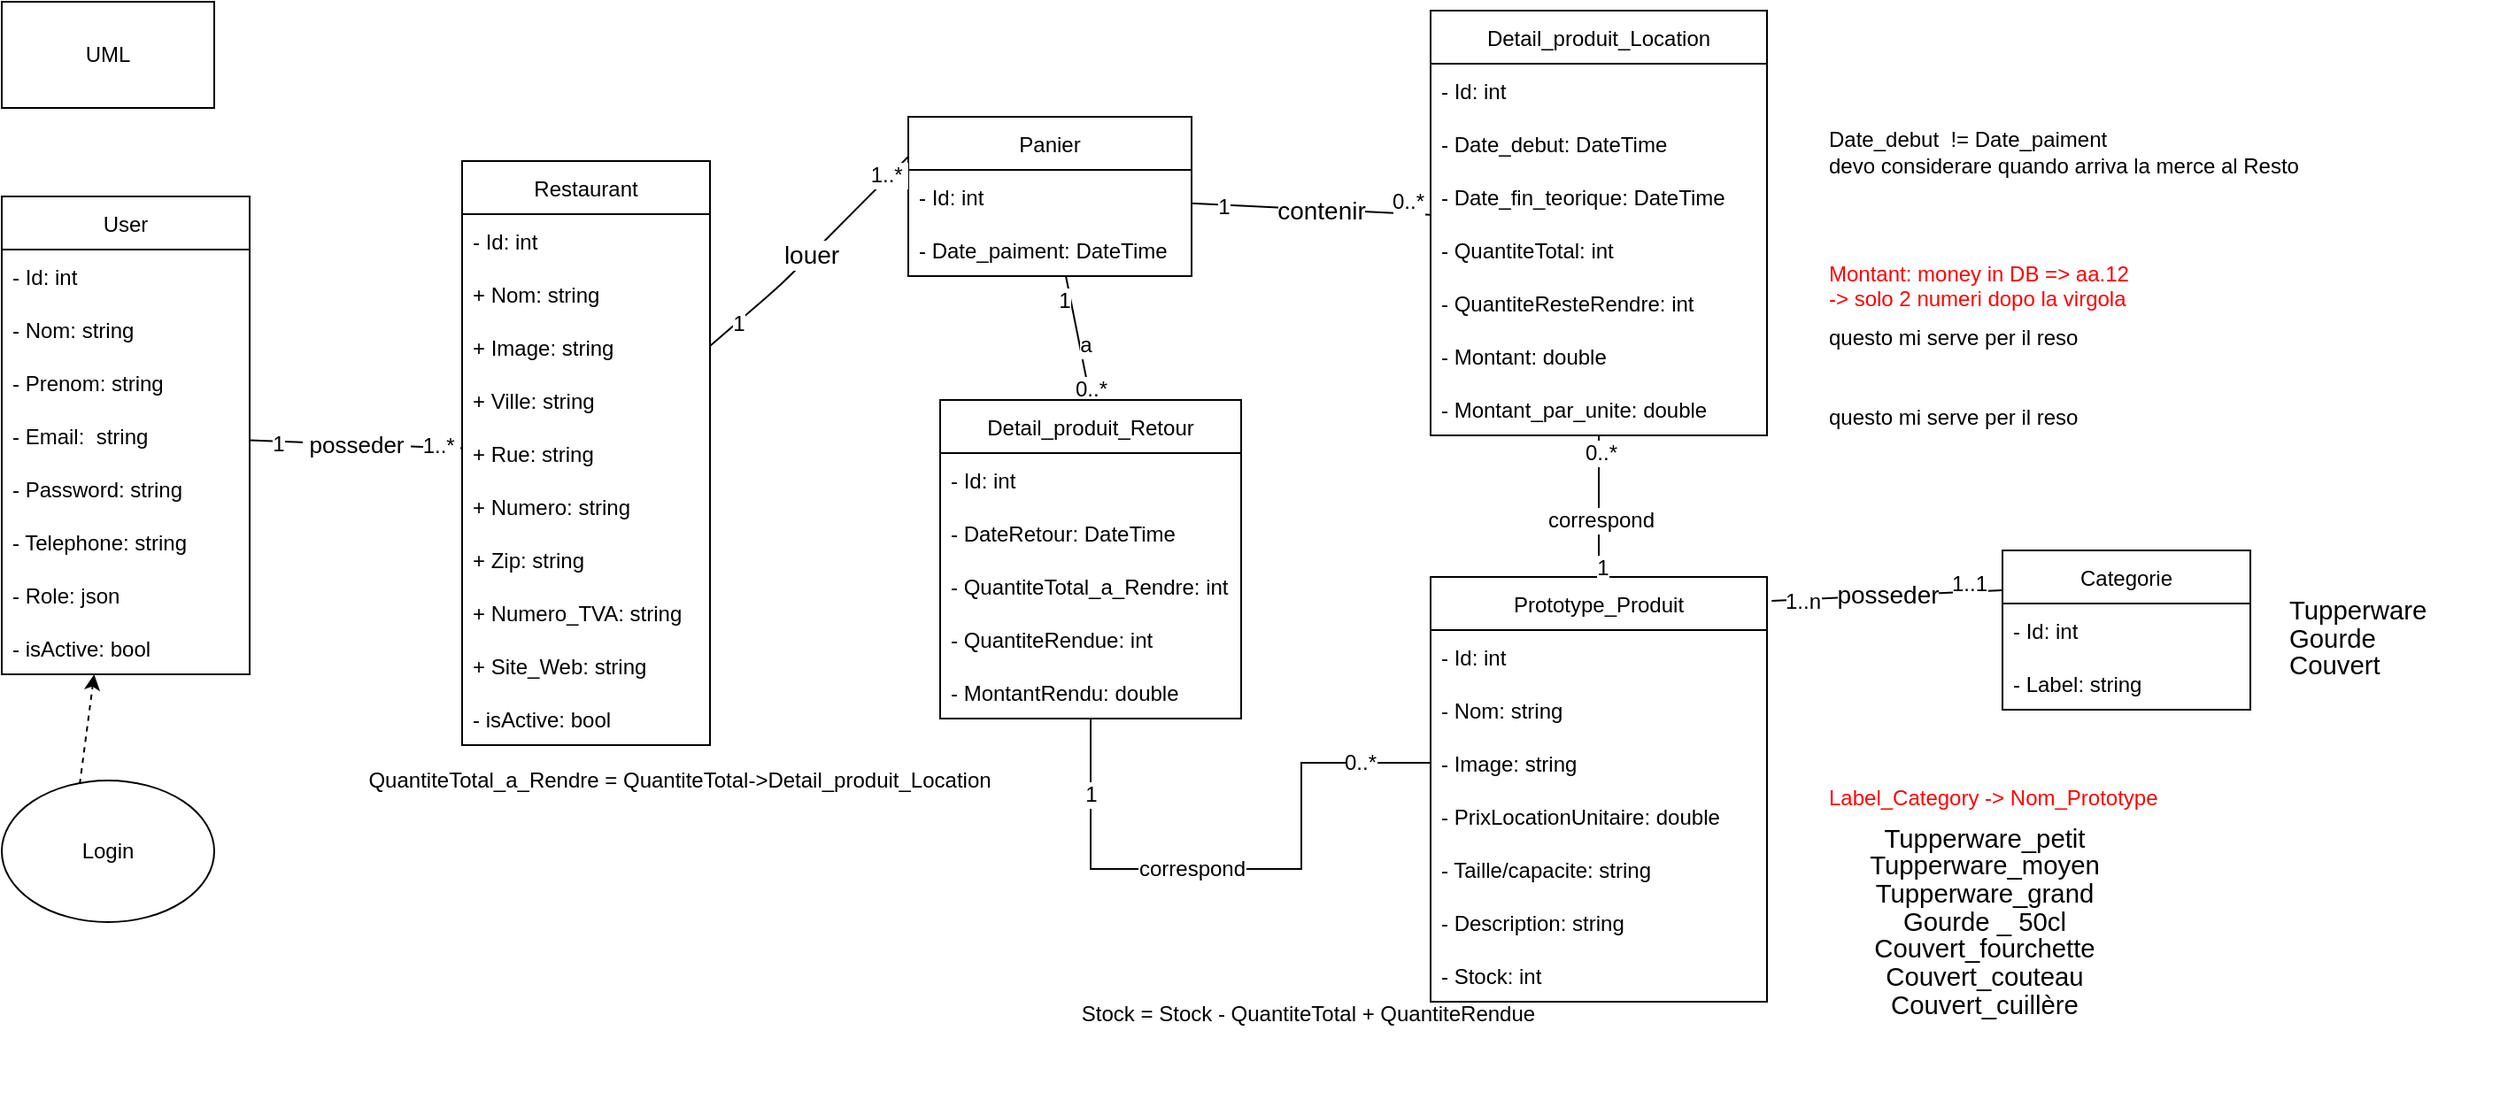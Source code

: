 <mxfile version="12.2.4" pages="1"><diagram id="Id_D8HKtvMBTno-LOLAG" name="Page-1"><mxGraphModel dx="1682" dy="896" grid="1" gridSize="10" guides="1" tooltips="1" connect="1" arrows="1" fold="1" page="1" pageScale="1" pageWidth="827" pageHeight="1169" math="0" shadow="0"><root><mxCell id="0"/><mxCell id="1" parent="0"/><mxCell id="71" value="UML" style="rounded=0;whiteSpace=wrap;html=1;" parent="1" vertex="1"><mxGeometry x="30" y="40" width="120" height="60" as="geometry"/></mxCell><mxCell id="89" value="&lt;font style=&quot;font-size: 13px&quot;&gt;&amp;nbsp;posseder&amp;nbsp;&lt;/font&gt;" style="edgeStyle=none;html=1;endArrow=none;endFill=0;" parent="1" source="72" target="79" edge="1"><mxGeometry relative="1" as="geometry"/></mxCell><mxCell id="96" value="1..*&amp;nbsp;" style="text;html=1;resizable=0;points=[];align=center;verticalAlign=middle;labelBackgroundColor=#ffffff;" parent="89" vertex="1" connectable="0"><mxGeometry x="0.8" y="1" relative="1" as="geometry"><mxPoint as="offset"/></mxGeometry></mxCell><mxCell id="97" value="1" style="text;html=1;resizable=0;points=[];align=center;verticalAlign=middle;labelBackgroundColor=#ffffff;" parent="89" vertex="1" connectable="0"><mxGeometry x="-0.737" y="-1" relative="1" as="geometry"><mxPoint as="offset"/></mxGeometry></mxCell><mxCell id="72" value="User" style="swimlane;fontStyle=0;childLayout=stackLayout;horizontal=1;startSize=30;horizontalStack=0;resizeParent=1;resizeParentMax=0;resizeLast=0;collapsible=1;marginBottom=0;" parent="1" vertex="1"><mxGeometry x="30" y="150" width="140" height="270" as="geometry"/></mxCell><mxCell id="73" value="- Id: int" style="text;strokeColor=none;fillColor=none;align=left;verticalAlign=middle;spacingLeft=4;spacingRight=4;overflow=hidden;points=[[0,0.5],[1,0.5]];portConstraint=eastwest;rotatable=0;" parent="72" vertex="1"><mxGeometry y="30" width="140" height="30" as="geometry"/></mxCell><mxCell id="74" value="- Nom: string" style="text;strokeColor=none;fillColor=none;align=left;verticalAlign=middle;spacingLeft=4;spacingRight=4;overflow=hidden;points=[[0,0.5],[1,0.5]];portConstraint=eastwest;rotatable=0;" parent="72" vertex="1"><mxGeometry y="60" width="140" height="30" as="geometry"/></mxCell><mxCell id="75" value="- Prenom: string" style="text;strokeColor=none;fillColor=none;align=left;verticalAlign=middle;spacingLeft=4;spacingRight=4;overflow=hidden;points=[[0,0.5],[1,0.5]];portConstraint=eastwest;rotatable=0;" parent="72" vertex="1"><mxGeometry y="90" width="140" height="30" as="geometry"/></mxCell><mxCell id="76" value="- Email:  string" style="text;strokeColor=none;fillColor=none;align=left;verticalAlign=middle;spacingLeft=4;spacingRight=4;overflow=hidden;points=[[0,0.5],[1,0.5]];portConstraint=eastwest;rotatable=0;" parent="72" vertex="1"><mxGeometry y="120" width="140" height="30" as="geometry"/></mxCell><mxCell id="77" value="- Password: string" style="text;strokeColor=none;fillColor=none;align=left;verticalAlign=middle;spacingLeft=4;spacingRight=4;overflow=hidden;points=[[0,0.5],[1,0.5]];portConstraint=eastwest;rotatable=0;" parent="72" vertex="1"><mxGeometry y="150" width="140" height="30" as="geometry"/></mxCell><mxCell id="78" value="- Telephone: string" style="text;strokeColor=none;fillColor=none;align=left;verticalAlign=middle;spacingLeft=4;spacingRight=4;overflow=hidden;points=[[0,0.5],[1,0.5]];portConstraint=eastwest;rotatable=0;" parent="72" vertex="1"><mxGeometry y="180" width="140" height="30" as="geometry"/></mxCell><mxCell id="211" value="- Role: json" style="text;strokeColor=none;fillColor=none;align=left;verticalAlign=middle;spacingLeft=4;spacingRight=4;overflow=hidden;points=[[0,0.5],[1,0.5]];portConstraint=eastwest;rotatable=0;" parent="72" vertex="1"><mxGeometry y="210" width="140" height="30" as="geometry"/></mxCell><mxCell id="212" value="- isActive: bool" style="text;strokeColor=none;fillColor=none;align=left;verticalAlign=middle;spacingLeft=4;spacingRight=4;overflow=hidden;points=[[0,0.5],[1,0.5]];portConstraint=eastwest;rotatable=0;" parent="72" vertex="1"><mxGeometry y="240" width="140" height="30" as="geometry"/></mxCell><mxCell id="79" value="Restaurant" style="swimlane;fontStyle=0;childLayout=stackLayout;horizontal=1;startSize=30;horizontalStack=0;resizeParent=1;resizeParentMax=0;resizeLast=0;collapsible=1;marginBottom=0;" parent="1" vertex="1"><mxGeometry x="290" y="130" width="140" height="330" as="geometry"/></mxCell><mxCell id="80" value="- Id: int" style="text;strokeColor=none;fillColor=none;align=left;verticalAlign=middle;spacingLeft=4;spacingRight=4;overflow=hidden;points=[[0,0.5],[1,0.5]];portConstraint=eastwest;rotatable=0;" parent="79" vertex="1"><mxGeometry y="30" width="140" height="30" as="geometry"/></mxCell><mxCell id="81" value="+ Nom: string" style="text;strokeColor=none;fillColor=none;align=left;verticalAlign=middle;spacingLeft=4;spacingRight=4;overflow=hidden;points=[[0,0.5],[1,0.5]];portConstraint=eastwest;rotatable=0;" parent="79" vertex="1"><mxGeometry y="60" width="140" height="30" as="geometry"/></mxCell><mxCell id="245" value="+ Image: string" style="text;strokeColor=none;fillColor=none;align=left;verticalAlign=middle;spacingLeft=4;spacingRight=4;overflow=hidden;points=[[0,0.5],[1,0.5]];portConstraint=eastwest;rotatable=0;" parent="79" vertex="1"><mxGeometry y="90" width="140" height="30" as="geometry"/></mxCell><mxCell id="82" value="+ Ville: string" style="text;strokeColor=none;fillColor=none;align=left;verticalAlign=middle;spacingLeft=4;spacingRight=4;overflow=hidden;points=[[0,0.5],[1,0.5]];portConstraint=eastwest;rotatable=0;" parent="79" vertex="1"><mxGeometry y="120" width="140" height="30" as="geometry"/></mxCell><mxCell id="83" value="+ Rue: string" style="text;strokeColor=none;fillColor=none;align=left;verticalAlign=middle;spacingLeft=4;spacingRight=4;overflow=hidden;points=[[0,0.5],[1,0.5]];portConstraint=eastwest;rotatable=0;" parent="79" vertex="1"><mxGeometry y="150" width="140" height="30" as="geometry"/></mxCell><mxCell id="84" value="+ Numero: string" style="text;strokeColor=none;fillColor=none;align=left;verticalAlign=middle;spacingLeft=4;spacingRight=4;overflow=hidden;points=[[0,0.5],[1,0.5]];portConstraint=eastwest;rotatable=0;" parent="79" vertex="1"><mxGeometry y="180" width="140" height="30" as="geometry"/></mxCell><mxCell id="85" value="+ Zip: string" style="text;strokeColor=none;fillColor=none;align=left;verticalAlign=middle;spacingLeft=4;spacingRight=4;overflow=hidden;points=[[0,0.5],[1,0.5]];portConstraint=eastwest;rotatable=0;" parent="79" vertex="1"><mxGeometry y="210" width="140" height="30" as="geometry"/></mxCell><mxCell id="86" value="+ Numero_TVA: string" style="text;strokeColor=none;fillColor=none;align=left;verticalAlign=middle;spacingLeft=4;spacingRight=4;overflow=hidden;points=[[0,0.5],[1,0.5]];portConstraint=eastwest;rotatable=0;" parent="79" vertex="1"><mxGeometry y="240" width="140" height="30" as="geometry"/></mxCell><mxCell id="87" value="+ Site_Web: string" style="text;strokeColor=none;fillColor=none;align=left;verticalAlign=middle;spacingLeft=4;spacingRight=4;overflow=hidden;points=[[0,0.5],[1,0.5]];portConstraint=eastwest;rotatable=0;" parent="79" vertex="1"><mxGeometry y="270" width="140" height="30" as="geometry"/></mxCell><mxCell id="213" value="- isActive: bool" style="text;strokeColor=none;fillColor=none;align=left;verticalAlign=middle;spacingLeft=4;spacingRight=4;overflow=hidden;points=[[0,0.5],[1,0.5]];portConstraint=eastwest;rotatable=0;" parent="79" vertex="1"><mxGeometry y="300" width="140" height="30" as="geometry"/></mxCell><mxCell id="204" style="rounded=0;orthogonalLoop=1;jettySize=auto;html=1;endArrow=none;endFill=0;entryX=0.5;entryY=0;entryDx=0;entryDy=0;" parent="1" source="91" target="229" edge="1"><mxGeometry relative="1" as="geometry"><mxPoint x="620" y="295" as="targetPoint"/></mxGeometry></mxCell><mxCell id="205" value="1" style="text;html=1;resizable=0;points=[];align=center;verticalAlign=middle;labelBackgroundColor=#ffffff;" parent="204" vertex="1" connectable="0"><mxGeometry x="-0.625" y="-4" relative="1" as="geometry"><mxPoint as="offset"/></mxGeometry></mxCell><mxCell id="206" value="0..*" style="text;html=1;resizable=0;points=[];align=center;verticalAlign=middle;labelBackgroundColor=#ffffff;" parent="204" vertex="1" connectable="0"><mxGeometry x="0.829" y="1" relative="1" as="geometry"><mxPoint as="offset"/></mxGeometry></mxCell><mxCell id="207" value="a" style="text;html=1;resizable=0;points=[];align=center;verticalAlign=middle;labelBackgroundColor=#ffffff;" parent="204" vertex="1" connectable="0"><mxGeometry x="0.118" y="3" relative="1" as="geometry"><mxPoint as="offset"/></mxGeometry></mxCell><mxCell id="91" value="Panier" style="swimlane;fontStyle=0;childLayout=stackLayout;horizontal=1;startSize=30;horizontalStack=0;resizeParent=1;resizeParentMax=0;resizeLast=0;collapsible=1;marginBottom=0;" parent="1" vertex="1"><mxGeometry x="542" y="105" width="160" height="90" as="geometry"/></mxCell><mxCell id="92" value="- Id: int" style="text;strokeColor=none;fillColor=none;align=left;verticalAlign=middle;spacingLeft=4;spacingRight=4;overflow=hidden;points=[[0,0.5],[1,0.5]];portConstraint=eastwest;rotatable=0;" parent="91" vertex="1"><mxGeometry y="30" width="160" height="30" as="geometry"/></mxCell><mxCell id="170" value="- Date_paiment: DateTime" style="text;strokeColor=none;fillColor=none;align=left;verticalAlign=middle;spacingLeft=4;spacingRight=4;overflow=hidden;points=[[0,0.5],[1,0.5]];portConstraint=eastwest;rotatable=0;" parent="91" vertex="1"><mxGeometry y="60" width="160" height="30" as="geometry"/></mxCell><mxCell id="98" value="Prototype_Produit" style="swimlane;fontStyle=0;childLayout=stackLayout;horizontal=1;startSize=30;horizontalStack=0;resizeParent=1;resizeParentMax=0;resizeLast=0;collapsible=1;marginBottom=0;" parent="1" vertex="1"><mxGeometry x="837" y="365" width="190" height="240" as="geometry"/></mxCell><mxCell id="99" value="- Id: int" style="text;strokeColor=none;fillColor=none;align=left;verticalAlign=middle;spacingLeft=4;spacingRight=4;overflow=hidden;points=[[0,0.5],[1,0.5]];portConstraint=eastwest;rotatable=0;" parent="98" vertex="1"><mxGeometry y="30" width="190" height="30" as="geometry"/></mxCell><mxCell id="100" value="- Nom: string" style="text;strokeColor=none;fillColor=none;align=left;verticalAlign=middle;spacingLeft=4;spacingRight=4;overflow=hidden;points=[[0,0.5],[1,0.5]];portConstraint=eastwest;rotatable=0;" parent="98" vertex="1"><mxGeometry y="60" width="190" height="30" as="geometry"/></mxCell><mxCell id="246" value="- Image: string" style="text;strokeColor=none;fillColor=none;align=left;verticalAlign=middle;spacingLeft=4;spacingRight=4;overflow=hidden;points=[[0,0.5],[1,0.5]];portConstraint=eastwest;rotatable=0;" parent="98" vertex="1"><mxGeometry y="90" width="190" height="30" as="geometry"/></mxCell><mxCell id="101" value="- PrixLocationUnitaire: double" style="text;strokeColor=none;fillColor=none;align=left;verticalAlign=middle;spacingLeft=4;spacingRight=4;overflow=hidden;points=[[0,0.5],[1,0.5]];portConstraint=eastwest;rotatable=0;" parent="98" vertex="1"><mxGeometry y="120" width="190" height="30" as="geometry"/></mxCell><mxCell id="102" value="- Taille/capacite: string" style="text;strokeColor=none;fillColor=none;align=left;verticalAlign=middle;spacingLeft=4;spacingRight=4;overflow=hidden;points=[[0,0.5],[1,0.5]];portConstraint=eastwest;rotatable=0;" parent="98" vertex="1"><mxGeometry y="150" width="190" height="30" as="geometry"/></mxCell><mxCell id="184" value="- Description: string" style="text;strokeColor=none;fillColor=none;align=left;verticalAlign=middle;spacingLeft=4;spacingRight=4;overflow=hidden;points=[[0,0.5],[1,0.5]];portConstraint=eastwest;rotatable=0;" parent="98" vertex="1"><mxGeometry y="180" width="190" height="30" as="geometry"/></mxCell><mxCell id="103" value="- Stock: int" style="text;strokeColor=none;fillColor=none;align=left;verticalAlign=middle;spacingLeft=4;spacingRight=4;overflow=hidden;points=[[0,0.5],[1,0.5]];portConstraint=eastwest;rotatable=0;" parent="98" vertex="1"><mxGeometry y="210" width="190" height="30" as="geometry"/></mxCell><mxCell id="105" value="&lt;font style=&quot;font-size: 14px&quot;&gt;contenir&lt;/font&gt;" style="edgeStyle=none;html=1;endArrow=none;endFill=0;" parent="1" source="91" target="163" edge="1"><mxGeometry x="0.085" y="-1" relative="1" as="geometry"><mxPoint x="840" y="645" as="sourcePoint"/><mxPoint x="870" y="569" as="targetPoint"/><mxPoint as="offset"/></mxGeometry></mxCell><mxCell id="106" value="0..*" style="text;html=1;resizable=0;points=[];align=center;verticalAlign=middle;labelBackgroundColor=#ffffff;" parent="105" vertex="1" connectable="0"><mxGeometry x="0.8" y="1" relative="1" as="geometry"><mxPoint y="-5.5" as="offset"/></mxGeometry></mxCell><mxCell id="107" value="1" style="text;html=1;resizable=0;points=[];align=center;verticalAlign=middle;labelBackgroundColor=#ffffff;" parent="105" vertex="1" connectable="0"><mxGeometry x="-0.737" y="-1" relative="1" as="geometry"><mxPoint as="offset"/></mxGeometry></mxCell><mxCell id="108" value="&lt;span style=&quot;color: rgba(0 , 0 , 0 , 0) ; font-family: monospace ; font-size: 0px&quot;&gt;%3CmxGraphModel%3E%3Croot%3E%3CmxCell%20id%3D%220%22%2F%3E%3CmxCell%20id%3D%221%22%20parent%3D%220%22%2F%3E%3CmxCell%20id%3D%222%22%20value%3D%22tab%20intermediaria%20con%20quantit%C3%A0%20prodotto%22%20style%3D%22text%3Bhtml%3D1%3BstrokeColor%3Dnone%3BfillColor%3Dnone%3Balign%3Dcenter%3BverticalAlign%3Dmiddle%3BwhiteSpace%3Dwrap%3Brounded%3D0%3B%22%20vertex%3D%221%22%20parent%3D%221%22%3E%3CmxGeometry%20x%3D%221100%22%20y%3D%22230%22%20width%3D%2260%22%20height%3D%2230%22%20as%3D%22geometry%22%2F%3E%3C%2FmxCell%3E%3C%2Froot%3E%3C%2FmxGraphModel%3E&lt;/span&gt;" style="text;html=1;resizable=0;points=[];autosize=1;align=left;verticalAlign=top;spacingTop=-4;" parent="1" vertex="1"><mxGeometry x="932" y="648" width="20" height="20" as="geometry"/></mxCell><mxCell id="115" value="&lt;font style=&quot;font-size: 14px&quot;&gt;louer&lt;/font&gt;" style="edgeStyle=none;html=1;endArrow=none;endFill=0;entryX=0;entryY=0.25;entryDx=0;entryDy=0;" parent="1" source="79" target="91" edge="1"><mxGeometry relative="1" as="geometry"><mxPoint x="530" y="650" as="sourcePoint"/><mxPoint x="680" y="649.5" as="targetPoint"/><Array as="points"><mxPoint x="470" y="200"/></Array></mxGeometry></mxCell><mxCell id="116" value="1..*&amp;nbsp;" style="text;html=1;resizable=0;points=[];align=center;verticalAlign=middle;labelBackgroundColor=#ffffff;" parent="115" vertex="1" connectable="0"><mxGeometry x="0.8" y="1" relative="1" as="geometry"><mxPoint as="offset"/></mxGeometry></mxCell><mxCell id="117" value="1" style="text;html=1;resizable=0;points=[];align=center;verticalAlign=middle;labelBackgroundColor=#ffffff;" parent="115" vertex="1" connectable="0"><mxGeometry x="-0.737" y="-1" relative="1" as="geometry"><mxPoint as="offset"/></mxGeometry></mxCell><mxCell id="118" value="Categorie" style="swimlane;fontStyle=0;childLayout=stackLayout;horizontal=1;startSize=30;horizontalStack=0;resizeParent=1;resizeParentMax=0;resizeLast=0;collapsible=1;marginBottom=0;" parent="1" vertex="1"><mxGeometry x="1160" y="350" width="140" height="90" as="geometry"/></mxCell><mxCell id="119" value="- Id: int" style="text;strokeColor=none;fillColor=none;align=left;verticalAlign=middle;spacingLeft=4;spacingRight=4;overflow=hidden;points=[[0,0.5],[1,0.5]];portConstraint=eastwest;rotatable=0;" parent="118" vertex="1"><mxGeometry y="30" width="140" height="30" as="geometry"/></mxCell><mxCell id="120" value="- Label: string" style="text;strokeColor=none;fillColor=none;align=left;verticalAlign=middle;spacingLeft=4;spacingRight=4;overflow=hidden;points=[[0,0.5],[1,0.5]];portConstraint=eastwest;rotatable=0;" parent="118" vertex="1"><mxGeometry y="60" width="140" height="30" as="geometry"/></mxCell><mxCell id="122" value="&lt;font style=&quot;font-size: 14px&quot;&gt;posseder&lt;/font&gt;" style="edgeStyle=none;html=1;endArrow=none;endFill=0;exitX=1.014;exitY=0.056;exitDx=0;exitDy=0;exitPerimeter=0;entryX=0;entryY=0.25;entryDx=0;entryDy=0;" parent="1" source="98" target="118" edge="1"><mxGeometry relative="1" as="geometry"><mxPoint x="1200" y="680" as="sourcePoint"/><mxPoint x="1390" y="680" as="targetPoint"/></mxGeometry></mxCell><mxCell id="123" value="1..1" style="text;html=1;resizable=0;points=[];align=center;verticalAlign=middle;labelBackgroundColor=#ffffff;" parent="122" vertex="1" connectable="0"><mxGeometry x="0.8" y="1" relative="1" as="geometry"><mxPoint x="-6" y="-3" as="offset"/></mxGeometry></mxCell><mxCell id="124" value="1..n" style="text;html=1;resizable=0;points=[];align=center;verticalAlign=middle;labelBackgroundColor=#ffffff;" parent="122" vertex="1" connectable="0"><mxGeometry x="-0.737" y="-1" relative="1" as="geometry"><mxPoint as="offset"/></mxGeometry></mxCell><mxCell id="163" value="Detail_produit_Location" style="swimlane;fontStyle=0;childLayout=stackLayout;horizontal=1;startSize=30;horizontalStack=0;resizeParent=1;resizeParentMax=0;resizeLast=0;collapsible=1;marginBottom=0;" parent="1" vertex="1"><mxGeometry x="837" y="45" width="190" height="240" as="geometry"/></mxCell><mxCell id="164" value="- Id: int" style="text;strokeColor=none;fillColor=none;align=left;verticalAlign=middle;spacingLeft=4;spacingRight=4;overflow=hidden;points=[[0,0.5],[1,0.5]];portConstraint=eastwest;rotatable=0;" parent="163" vertex="1"><mxGeometry y="30" width="190" height="30" as="geometry"/></mxCell><mxCell id="165" value="- Date_debut: DateTime" style="text;strokeColor=none;fillColor=none;align=left;verticalAlign=middle;spacingLeft=4;spacingRight=4;overflow=hidden;points=[[0,0.5],[1,0.5]];portConstraint=eastwest;rotatable=0;" parent="163" vertex="1"><mxGeometry y="60" width="190" height="30" as="geometry"/></mxCell><mxCell id="172" value="- Date_fin_teorique: DateTime" style="text;strokeColor=none;fillColor=none;align=left;verticalAlign=middle;spacingLeft=4;spacingRight=4;overflow=hidden;points=[[0,0.5],[1,0.5]];portConstraint=eastwest;rotatable=0;" parent="163" vertex="1"><mxGeometry y="90" width="190" height="30" as="geometry"/></mxCell><mxCell id="210" value="- QuantiteTotal: int" style="text;strokeColor=none;fillColor=none;align=left;verticalAlign=middle;spacingLeft=4;spacingRight=4;overflow=hidden;points=[[0,0.5],[1,0.5]];portConstraint=eastwest;rotatable=0;" parent="163" vertex="1"><mxGeometry y="120" width="190" height="30" as="geometry"/></mxCell><mxCell id="209" value="- QuantiteResteRendre: int" style="text;strokeColor=none;fillColor=none;align=left;verticalAlign=middle;spacingLeft=4;spacingRight=4;overflow=hidden;points=[[0,0.5],[1,0.5]];portConstraint=eastwest;rotatable=0;" parent="163" vertex="1"><mxGeometry y="150" width="190" height="30" as="geometry"/></mxCell><mxCell id="167" value="- Montant: double " style="text;strokeColor=none;fillColor=none;align=left;verticalAlign=middle;spacingLeft=4;spacingRight=4;overflow=hidden;points=[[0,0.5],[1,0.5]];portConstraint=eastwest;rotatable=0;" parent="163" vertex="1"><mxGeometry y="180" width="190" height="30" as="geometry"/></mxCell><mxCell id="221" value="- Montant_par_unite: double " style="text;strokeColor=none;fillColor=none;align=left;verticalAlign=middle;spacingLeft=4;spacingRight=4;overflow=hidden;points=[[0,0.5],[1,0.5]];portConstraint=eastwest;rotatable=0;" parent="163" vertex="1"><mxGeometry y="210" width="190" height="30" as="geometry"/></mxCell><mxCell id="179" style="edgeStyle=orthogonalEdgeStyle;rounded=0;orthogonalLoop=1;jettySize=auto;html=1;endArrow=none;endFill=0;" parent="1" source="163" target="98" edge="1"><mxGeometry relative="1" as="geometry"><mxPoint x="1092" y="820" as="sourcePoint"/></mxGeometry></mxCell><mxCell id="182" value="1" style="text;html=1;resizable=0;points=[];align=center;verticalAlign=middle;labelBackgroundColor=#ffffff;" parent="179" vertex="1" connectable="0"><mxGeometry x="0.869" y="2" relative="1" as="geometry"><mxPoint as="offset"/></mxGeometry></mxCell><mxCell id="185" value="0..*" style="text;html=1;resizable=0;points=[];align=center;verticalAlign=middle;labelBackgroundColor=#ffffff;" parent="179" vertex="1" connectable="0"><mxGeometry x="-0.767" y="1" relative="1" as="geometry"><mxPoint as="offset"/></mxGeometry></mxCell><mxCell id="208" value="correspond" style="text;html=1;resizable=0;points=[];align=center;verticalAlign=middle;labelBackgroundColor=#ffffff;" parent="179" vertex="1" connectable="0"><mxGeometry x="0.194" y="1" relative="1" as="geometry"><mxPoint as="offset"/></mxGeometry></mxCell><mxCell id="200" value="" style="edgeStyle=orthogonalEdgeStyle;rounded=0;orthogonalLoop=1;jettySize=auto;html=1;endArrow=none;endFill=0;" parent="1" source="229" target="98" edge="1"><mxGeometry relative="1" as="geometry"><mxPoint x="977" y="845" as="targetPoint"/><mxPoint x="700" y="480" as="sourcePoint"/><Array as="points"><mxPoint x="764" y="530"/><mxPoint x="764" y="470"/></Array></mxGeometry></mxCell><mxCell id="201" value="correspond" style="text;html=1;resizable=0;points=[];align=center;verticalAlign=middle;labelBackgroundColor=#ffffff;" parent="200" vertex="1" connectable="0"><mxGeometry x="0.194" y="1" relative="1" as="geometry"><mxPoint x="-59" y="1" as="offset"/></mxGeometry></mxCell><mxCell id="202" value="0..*" style="text;html=1;resizable=0;points=[];align=center;verticalAlign=middle;labelBackgroundColor=#ffffff;" parent="200" vertex="1" connectable="0"><mxGeometry x="0.761" relative="1" as="geometry"><mxPoint as="offset"/></mxGeometry></mxCell><mxCell id="218" value="1" style="text;html=1;resizable=0;points=[];align=center;verticalAlign=middle;labelBackgroundColor=#ffffff;" parent="200" vertex="1" connectable="0"><mxGeometry x="-0.744" relative="1" as="geometry"><mxPoint as="offset"/></mxGeometry></mxCell><mxCell id="214" value="&lt;font color=&quot;#ff0000&quot;&gt;Montant: money in DB =&amp;gt; aa.12&lt;br&gt;-&amp;gt; solo 2 numeri dopo la virgola&lt;br&gt;&lt;br&gt;&lt;/font&gt;" style="text;html=1;" parent="1" vertex="1"><mxGeometry x="1060" y="180" width="120" height="30" as="geometry"/></mxCell><mxCell id="215" value="&lt;span style=&quot;font-size: 11.0pt ; line-height: 107% ; font-family: &amp;#34;calibri&amp;#34; , sans-serif&quot;&gt;&lt;span style=&quot;font-size: 11pt ; line-height: 107%&quot;&gt;&lt;span style=&quot;font-size: 11.0pt ; line-height: 107% ; font-family: &amp;#34;calibri&amp;#34; , sans-serif&quot;&gt;Tupperware&amp;nbsp;&lt;/span&gt;&lt;br&gt;Gourde&amp;nbsp;&lt;br&gt;&lt;/span&gt;&lt;span style=&quot;font-size: 11.0pt ; line-height: 107% ; font-family: &amp;#34;calibri&amp;#34; , sans-serif&quot;&gt;Couvert&lt;/span&gt;&lt;br&gt;&lt;/span&gt;" style="text;html=1;strokeColor=none;fillColor=none;align=left;verticalAlign=middle;whiteSpace=wrap;rounded=0;" parent="1" vertex="1"><mxGeometry x="1320" y="370" width="120" height="60" as="geometry"/></mxCell><mxCell id="217" value="&lt;span style=&quot;font-size: 11.0pt ; line-height: 107% ; font-family: &amp;#34;calibri&amp;#34; , sans-serif&quot;&gt;&lt;span style=&quot;font-size: 11pt ; line-height: 107%&quot;&gt;&lt;span style=&quot;font-size: 11pt ; line-height: 15.693px&quot;&gt;Tupperware_petit&lt;br&gt;&lt;/span&gt;&lt;span style=&quot;font-size: 11pt ; line-height: 15.693px&quot;&gt;Tupperware_moyen&lt;/span&gt;&lt;br style=&quot;font-size: 14.667px&quot;&gt;&lt;span style=&quot;font-size: 11pt ; line-height: 15.693px&quot;&gt;Tupperware_grand&lt;/span&gt;&lt;br style=&quot;font-size: 14.667px&quot;&gt;Gourde _ 50cl&lt;br&gt;&lt;/span&gt;&lt;span style=&quot;font-size: 11.0pt ; line-height: 107% ; font-family: &amp;#34;calibri&amp;#34; , sans-serif&quot;&gt;Couvert_&lt;/span&gt;&lt;span style=&quot;font-size: 11.0pt ; line-height: 107% ; font-family: &amp;#34;calibri&amp;#34; , sans-serif&quot;&gt;fourchette&lt;br&gt;&lt;/span&gt;&lt;span style=&quot;font-size: 11pt ; line-height: 15.693px&quot;&gt;Couvert_&lt;/span&gt;&lt;span style=&quot;font-size: 11pt ; line-height: 15.693px&quot;&gt;&lt;span style=&quot;font-size: 11.0pt ; line-height: 107% ; font-family: &amp;#34;calibri&amp;#34; , sans-serif&quot;&gt;couteau&lt;/span&gt;&lt;br&gt;&lt;/span&gt;&lt;span style=&quot;font-size: 11pt ; line-height: 15.693px&quot;&gt;Couvert_&lt;/span&gt;&lt;span style=&quot;font-size: 11.0pt ; line-height: 107% ; font-family: &amp;#34;calibri&amp;#34; , sans-serif&quot;&gt;cuillère&lt;/span&gt;&lt;br&gt;&lt;/span&gt;" style="text;html=1;strokeColor=none;fillColor=none;align=center;verticalAlign=middle;whiteSpace=wrap;rounded=0;" parent="1" vertex="1"><mxGeometry x="1090" y="500" width="120" height="120" as="geometry"/></mxCell><mxCell id="219" value="Date_debut&amp;nbsp; != Date_paiment&lt;br&gt;devo considerare quando arriva la merce al Resto" style="text;html=1;strokeColor=none;fillColor=none;align=left;verticalAlign=middle;whiteSpace=wrap;rounded=0;" parent="1" vertex="1"><mxGeometry x="1060" y="100" width="275" height="50" as="geometry"/></mxCell><mxCell id="222" value="questo mi serve per il reso" style="text;html=1;strokeColor=none;fillColor=none;align=left;verticalAlign=middle;whiteSpace=wrap;rounded=0;" parent="1" vertex="1"><mxGeometry x="1060" y="220" width="200" height="20" as="geometry"/></mxCell><mxCell id="224" value="questo mi serve per il reso" style="text;html=1;strokeColor=none;fillColor=none;align=left;verticalAlign=middle;whiteSpace=wrap;rounded=0;" parent="1" vertex="1"><mxGeometry x="1060" y="265" width="200" height="20" as="geometry"/></mxCell><mxCell id="228" value="&lt;font color=&quot;#ff0000&quot;&gt;Label_Category -&amp;gt; Nom_Prototype&lt;/font&gt;" style="text;html=1;strokeColor=none;fillColor=none;align=left;verticalAlign=middle;whiteSpace=wrap;rounded=0;" parent="1" vertex="1"><mxGeometry x="1060" y="480" width="220" height="20" as="geometry"/></mxCell><mxCell id="229" value="Detail_produit_Retour" style="swimlane;fontStyle=0;childLayout=stackLayout;horizontal=1;startSize=30;horizontalStack=0;resizeParent=1;resizeParentMax=0;resizeLast=0;collapsible=1;marginBottom=0;" parent="1" vertex="1"><mxGeometry x="560" y="265" width="170" height="180" as="geometry"/></mxCell><mxCell id="230" value="- Id: int" style="text;strokeColor=none;fillColor=none;align=left;verticalAlign=middle;spacingLeft=4;spacingRight=4;overflow=hidden;points=[[0,0.5],[1,0.5]];portConstraint=eastwest;rotatable=0;" parent="229" vertex="1"><mxGeometry y="30" width="170" height="30" as="geometry"/></mxCell><mxCell id="231" value="- DateRetour: DateTime" style="text;strokeColor=none;fillColor=none;align=left;verticalAlign=middle;spacingLeft=4;spacingRight=4;overflow=hidden;points=[[0,0.5],[1,0.5]];portConstraint=eastwest;rotatable=0;" parent="229" vertex="1"><mxGeometry y="60" width="170" height="30" as="geometry"/></mxCell><mxCell id="238" value="- QuantiteTotal_a_Rendre: int" style="text;strokeColor=none;fillColor=none;align=left;verticalAlign=middle;spacingLeft=4;spacingRight=4;overflow=hidden;points=[[0,0.5],[1,0.5]];portConstraint=eastwest;rotatable=0;" parent="229" vertex="1"><mxGeometry y="90" width="170" height="30" as="geometry"/></mxCell><mxCell id="232" value="- QuantiteRendue: int" style="text;strokeColor=none;fillColor=none;align=left;verticalAlign=middle;spacingLeft=4;spacingRight=4;overflow=hidden;points=[[0,0.5],[1,0.5]];portConstraint=eastwest;rotatable=0;" parent="229" vertex="1"><mxGeometry y="120" width="170" height="30" as="geometry"/></mxCell><mxCell id="233" value="- MontantRendu: double " style="text;strokeColor=none;fillColor=none;align=left;verticalAlign=middle;spacingLeft=4;spacingRight=4;overflow=hidden;points=[[0,0.5],[1,0.5]];portConstraint=eastwest;rotatable=0;" parent="229" vertex="1"><mxGeometry y="150" width="170" height="30" as="geometry"/></mxCell><mxCell id="239" value="&lt;span style=&quot;text-align: left ; white-space: nowrap&quot;&gt;QuantiteTotal_a_Rendre =&amp;nbsp;&lt;/span&gt;&lt;span style=&quot;text-align: left ; white-space: nowrap&quot;&gt;QuantiteTotal-&amp;gt;&lt;/span&gt;&lt;span style=&quot;white-space: nowrap&quot;&gt;Detail_produit_Location&lt;/span&gt;" style="text;html=1;strokeColor=none;fillColor=none;align=center;verticalAlign=middle;whiteSpace=wrap;rounded=0;" parent="1" vertex="1"><mxGeometry x="253" y="470" width="320" height="20" as="geometry"/></mxCell><mxCell id="240" value="Stock = Stock - QuantiteTotal + QuantiteRendue" style="text;html=1;strokeColor=none;fillColor=none;align=center;verticalAlign=middle;whiteSpace=wrap;rounded=0;" parent="1" vertex="1"><mxGeometry x="573" y="601.5" width="390" height="20" as="geometry"/></mxCell><mxCell id="241" value="Login" style="ellipse;whiteSpace=wrap;html=1;" parent="1" vertex="1"><mxGeometry x="30" y="480" width="120" height="80" as="geometry"/></mxCell><mxCell id="244" value="" style="endArrow=classic;dashed=1;html=1;exitX=0.367;exitY=0.025;exitDx=0;exitDy=0;exitPerimeter=0;endFill=1;" parent="1" source="241" target="72" edge="1"><mxGeometry width="50" height="50" relative="1" as="geometry"><mxPoint x="190" y="670" as="sourcePoint"/><mxPoint x="80" y="760" as="targetPoint"/></mxGeometry></mxCell></root></mxGraphModel></diagram></mxfile>